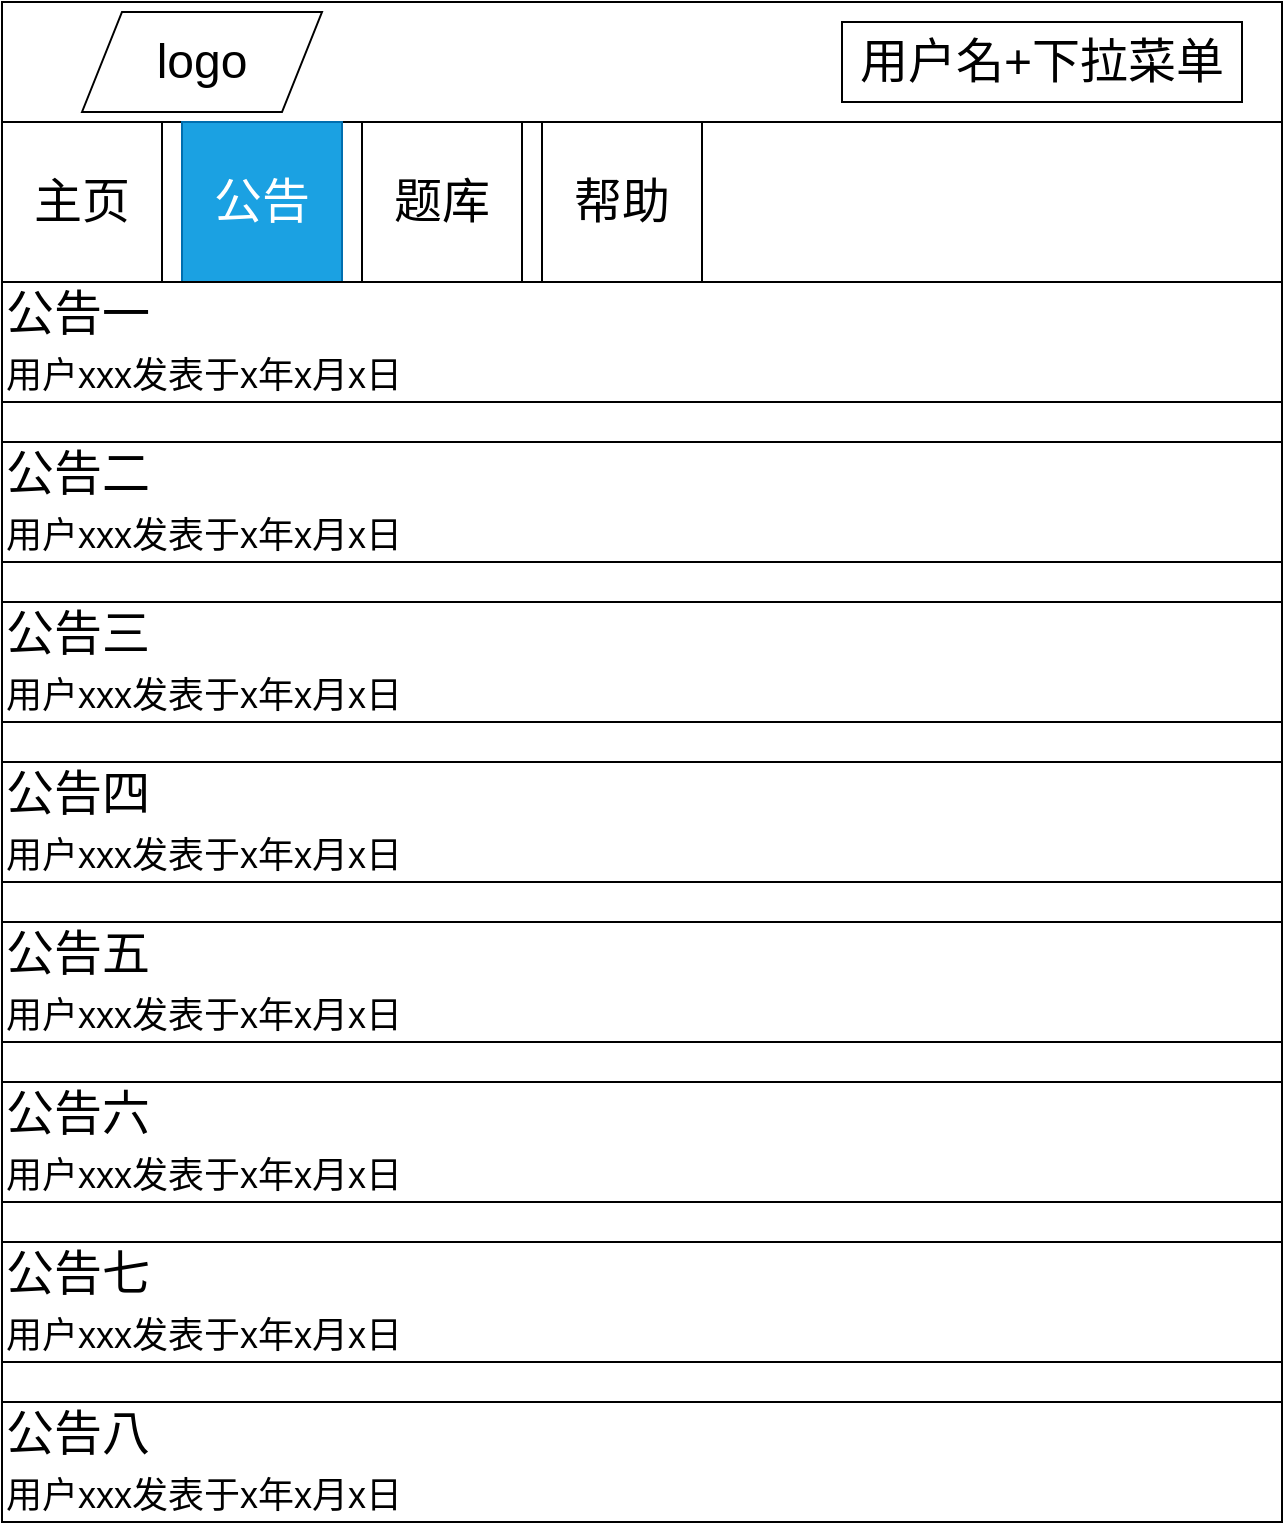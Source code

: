 <mxfile>
    <diagram id="G1y7S-FvWjsbphqNmD9A" name="第 1 页">
        <mxGraphModel dx="752" dy="585" grid="1" gridSize="10" guides="1" tooltips="1" connect="1" arrows="1" fold="1" page="1" pageScale="1" pageWidth="827" pageHeight="1169" math="0" shadow="0">
            <root>
                <mxCell id="0"/>
                <mxCell id="1" parent="0"/>
                <mxCell id="2" value="" style="rounded=0;whiteSpace=wrap;html=1;" parent="1" vertex="1">
                    <mxGeometry x="110" y="100" width="640" height="80" as="geometry"/>
                </mxCell>
                <mxCell id="4" value="" style="rounded=0;whiteSpace=wrap;html=1;" parent="1" vertex="1">
                    <mxGeometry x="110" y="40" width="640" height="60" as="geometry"/>
                </mxCell>
                <mxCell id="6" value="&lt;font style=&quot;font-size: 24px;&quot;&gt;logo&lt;/font&gt;" style="shape=parallelogram;perimeter=parallelogramPerimeter;whiteSpace=wrap;html=1;fixedSize=1;" parent="1" vertex="1">
                    <mxGeometry x="150" y="45" width="120" height="50" as="geometry"/>
                </mxCell>
                <mxCell id="8" value="用户名+下拉菜单" style="rounded=0;whiteSpace=wrap;html=1;fontSize=24;" parent="1" vertex="1">
                    <mxGeometry x="530" y="50" width="200" height="40" as="geometry"/>
                </mxCell>
                <mxCell id="16" value="公告" style="whiteSpace=wrap;html=1;aspect=fixed;fontSize=24;fillColor=#1ba1e2;fontColor=#ffffff;strokeColor=#006EAF;" parent="1" vertex="1">
                    <mxGeometry x="200" y="100" width="80" height="80" as="geometry"/>
                </mxCell>
                <mxCell id="17" value="主页" style="whiteSpace=wrap;html=1;aspect=fixed;fontSize=24;" parent="1" vertex="1">
                    <mxGeometry x="110" y="100" width="80" height="80" as="geometry"/>
                </mxCell>
                <mxCell id="18" value="题库" style="whiteSpace=wrap;html=1;aspect=fixed;fontSize=24;" parent="1" vertex="1">
                    <mxGeometry x="290" y="100" width="80" height="80" as="geometry"/>
                </mxCell>
                <mxCell id="19" value="帮助" style="whiteSpace=wrap;html=1;aspect=fixed;fontSize=24;" parent="1" vertex="1">
                    <mxGeometry x="380" y="100" width="80" height="80" as="geometry"/>
                </mxCell>
                <mxCell id="47" value="&lt;font style=&quot;font-size: 24px;&quot;&gt;公告一&lt;br&gt;&lt;span style=&quot;font-size: 18px;&quot;&gt;用户xxx发表于x年x月x日&lt;/span&gt;&lt;br&gt;&lt;/font&gt;" style="rounded=0;whiteSpace=wrap;html=1;align=left;" parent="1" vertex="1">
                    <mxGeometry x="110" y="180" width="640" height="60" as="geometry"/>
                </mxCell>
                <mxCell id="48" value="&lt;font style=&quot;font-size: 24px;&quot;&gt;公告二&lt;br&gt;&lt;span style=&quot;font-size: 18px;&quot;&gt;用户xxx发表于x年x月x日&lt;/span&gt;&lt;br&gt;&lt;/font&gt;" style="rounded=0;whiteSpace=wrap;html=1;align=left;" parent="1" vertex="1">
                    <mxGeometry x="110" y="260" width="640" height="60" as="geometry"/>
                </mxCell>
                <mxCell id="49" value="&lt;font style=&quot;font-size: 24px;&quot;&gt;公告三&lt;br&gt;&lt;span style=&quot;font-size: 18px;&quot;&gt;用户xxx发表于x年x月x日&lt;/span&gt;&lt;br&gt;&lt;/font&gt;" style="rounded=0;whiteSpace=wrap;html=1;align=left;" parent="1" vertex="1">
                    <mxGeometry x="110" y="340" width="640" height="60" as="geometry"/>
                </mxCell>
                <mxCell id="50" value="&lt;font style=&quot;font-size: 24px;&quot;&gt;公告四&lt;br&gt;&lt;span style=&quot;font-size: 18px;&quot;&gt;用户xxx发表于x年x月x日&lt;/span&gt;&lt;br&gt;&lt;/font&gt;" style="rounded=0;whiteSpace=wrap;html=1;align=left;" parent="1" vertex="1">
                    <mxGeometry x="110" y="420" width="640" height="60" as="geometry"/>
                </mxCell>
                <mxCell id="51" value="&lt;font style=&quot;font-size: 24px;&quot;&gt;公告五&lt;br&gt;&lt;span style=&quot;font-size: 18px;&quot;&gt;用户xxx发表于x年x月x日&lt;/span&gt;&lt;br&gt;&lt;/font&gt;" style="rounded=0;whiteSpace=wrap;html=1;align=left;" parent="1" vertex="1">
                    <mxGeometry x="110" y="500" width="640" height="60" as="geometry"/>
                </mxCell>
                <mxCell id="52" value="&lt;font style=&quot;font-size: 24px;&quot;&gt;公告六&lt;br&gt;&lt;span style=&quot;font-size: 18px;&quot;&gt;用户xxx发表于x年x月x日&lt;/span&gt;&lt;br&gt;&lt;/font&gt;" style="rounded=0;whiteSpace=wrap;html=1;align=left;" parent="1" vertex="1">
                    <mxGeometry x="110" y="580" width="640" height="60" as="geometry"/>
                </mxCell>
                <mxCell id="55" value="&lt;font style=&quot;font-size: 24px;&quot;&gt;公告七&lt;br&gt;&lt;span style=&quot;font-size: 18px;&quot;&gt;用户xxx发表于x年x月x日&lt;/span&gt;&lt;br&gt;&lt;/font&gt;" style="rounded=0;whiteSpace=wrap;html=1;align=left;" parent="1" vertex="1">
                    <mxGeometry x="110" y="660" width="640" height="60" as="geometry"/>
                </mxCell>
                <mxCell id="56" value="&lt;font style=&quot;font-size: 24px;&quot;&gt;公告八&lt;br&gt;&lt;span style=&quot;font-size: 18px;&quot;&gt;用户xxx发表于x年x月x日&lt;/span&gt;&lt;br&gt;&lt;/font&gt;" style="rounded=0;whiteSpace=wrap;html=1;align=left;" parent="1" vertex="1">
                    <mxGeometry x="110" y="740" width="640" height="60" as="geometry"/>
                </mxCell>
                <mxCell id="57" value="" style="rounded=0;whiteSpace=wrap;html=1;fontSize=24;" parent="1" vertex="1">
                    <mxGeometry x="110" y="240" width="640" height="20" as="geometry"/>
                </mxCell>
                <mxCell id="58" value="" style="rounded=0;whiteSpace=wrap;html=1;fontSize=24;" parent="1" vertex="1">
                    <mxGeometry x="110" y="320" width="640" height="20" as="geometry"/>
                </mxCell>
                <mxCell id="59" value="" style="rounded=0;whiteSpace=wrap;html=1;fontSize=24;" parent="1" vertex="1">
                    <mxGeometry x="110" y="400" width="640" height="20" as="geometry"/>
                </mxCell>
                <mxCell id="60" value="" style="rounded=0;whiteSpace=wrap;html=1;fontSize=24;" parent="1" vertex="1">
                    <mxGeometry x="110" y="480" width="640" height="20" as="geometry"/>
                </mxCell>
                <mxCell id="61" value="" style="rounded=0;whiteSpace=wrap;html=1;fontSize=24;" parent="1" vertex="1">
                    <mxGeometry x="110" y="560" width="640" height="20" as="geometry"/>
                </mxCell>
                <mxCell id="63" value="" style="rounded=0;whiteSpace=wrap;html=1;fontSize=24;" parent="1" vertex="1">
                    <mxGeometry x="110" y="640" width="640" height="20" as="geometry"/>
                </mxCell>
                <mxCell id="64" value="" style="rounded=0;whiteSpace=wrap;html=1;fontSize=24;" parent="1" vertex="1">
                    <mxGeometry x="110" y="720" width="640" height="20" as="geometry"/>
                </mxCell>
            </root>
        </mxGraphModel>
    </diagram>
</mxfile>